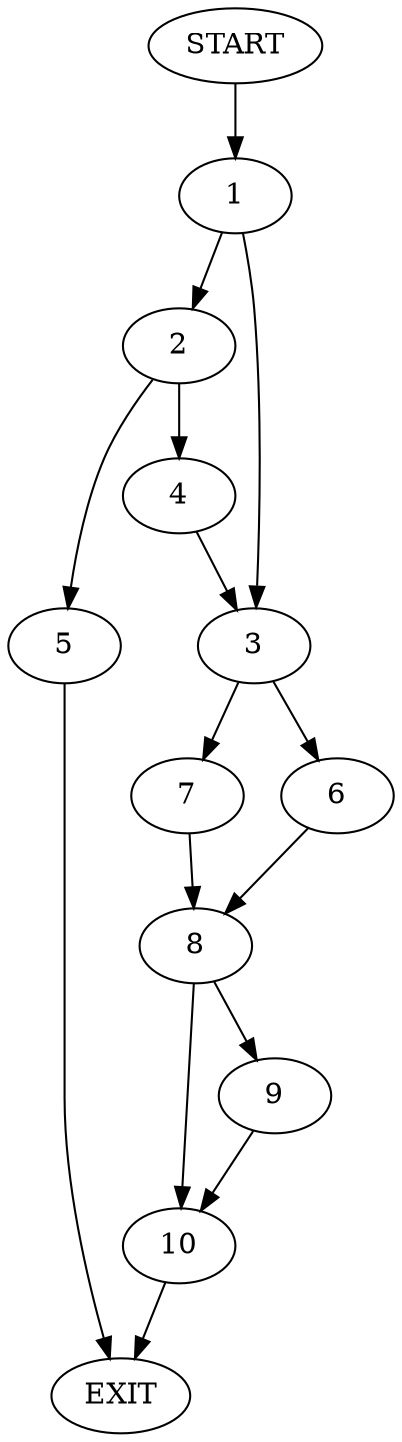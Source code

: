 digraph {
0 [label="START"]
11 [label="EXIT"]
0 -> 1
1 -> 2
1 -> 3
2 -> 4
2 -> 5
3 -> 6
3 -> 7
5 -> 11
4 -> 3
6 -> 8
7 -> 8
8 -> 9
8 -> 10
9 -> 10
10 -> 11
}
